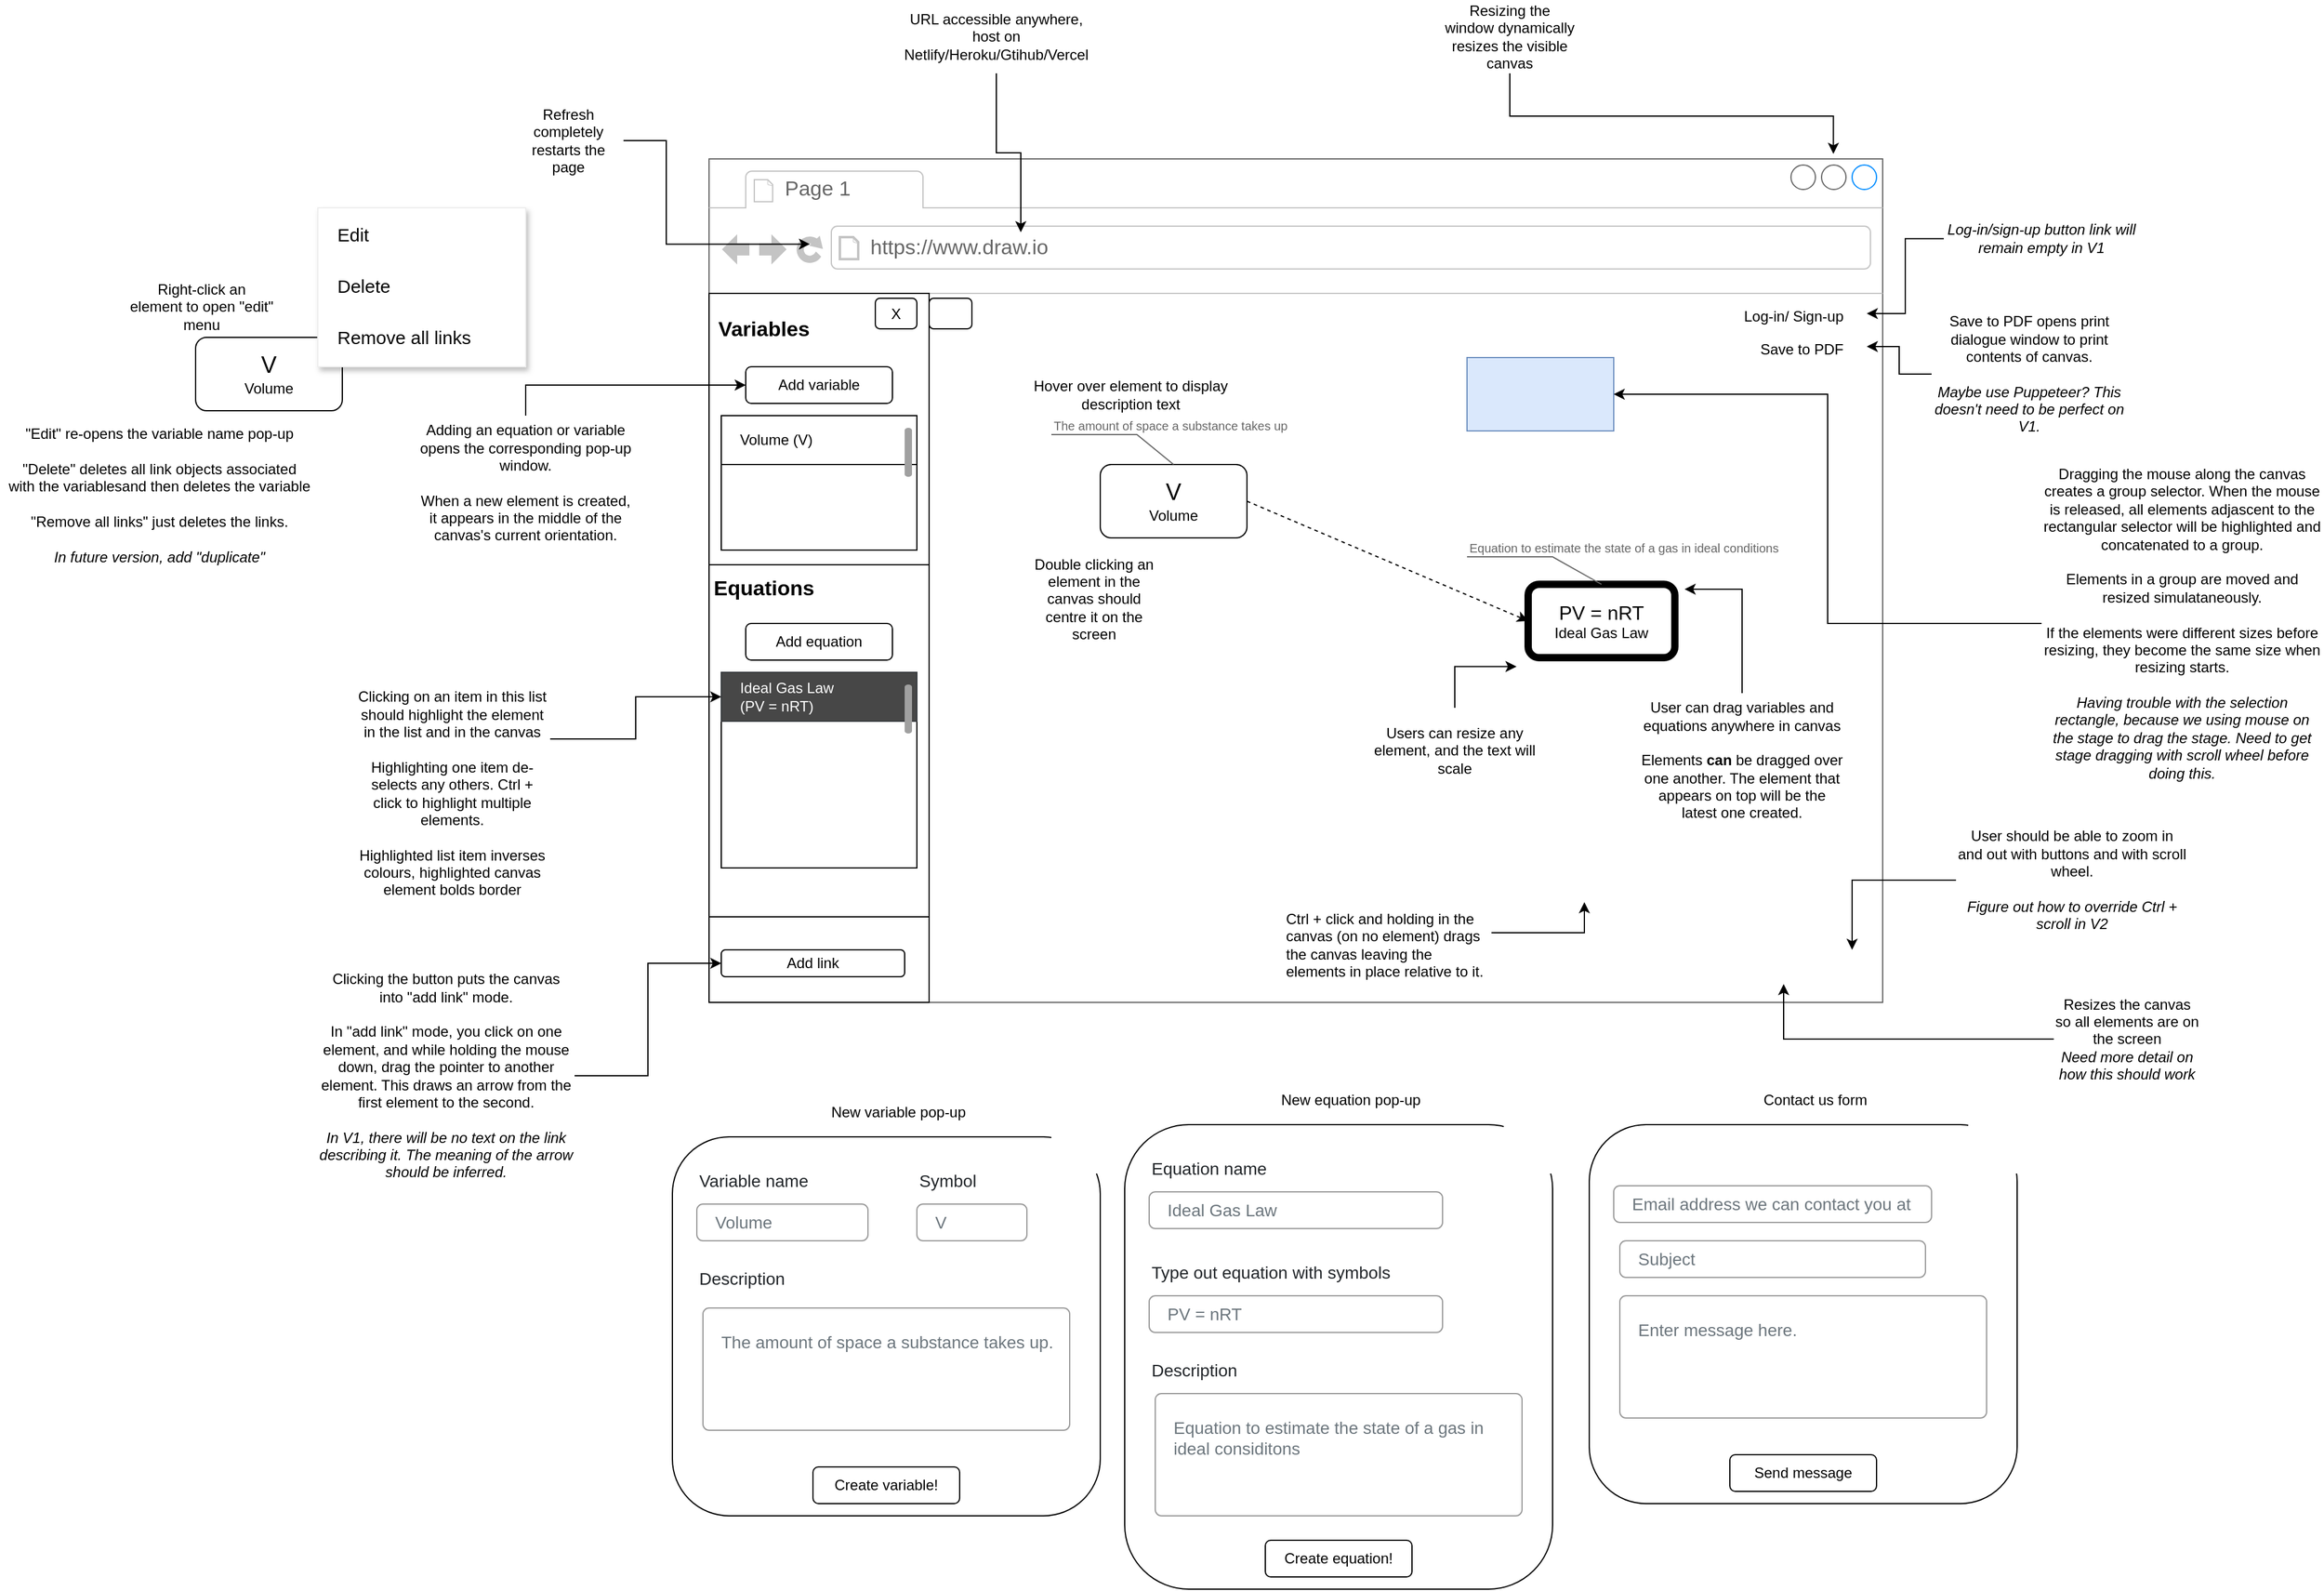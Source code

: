 <mxfile version="14.2.4" type="github" pages="2">
  <diagram id="Ml44lX84ljDbCF8pkIIf" name="Mockup">
    <mxGraphModel dx="2187" dy="1875" grid="1" gridSize="10" guides="1" tooltips="1" connect="1" arrows="1" fold="1" page="1" pageScale="1" pageWidth="850" pageHeight="1100" math="0" shadow="0">
      <root>
        <mxCell id="0" />
        <mxCell id="1" parent="0" />
        <mxCell id="WI4F5f1zV7nUWWtO1QKk-4" value="" style="strokeWidth=1;shadow=0;dashed=0;align=center;html=1;shape=mxgraph.mockup.containers.browserWindow;rSize=0;strokeColor=#666666;strokeColor2=#008cff;strokeColor3=#c4c4c4;mainText=,;recursiveResize=0;" parent="1" vertex="1">
          <mxGeometry x="-70" y="20" width="960" height="690" as="geometry" />
        </mxCell>
        <mxCell id="WI4F5f1zV7nUWWtO1QKk-5" value="Page 1" style="strokeWidth=1;shadow=0;dashed=0;align=center;html=1;shape=mxgraph.mockup.containers.anchor;fontSize=17;fontColor=#666666;align=left;" parent="WI4F5f1zV7nUWWtO1QKk-4" vertex="1">
          <mxGeometry x="60" y="12" width="110" height="26" as="geometry" />
        </mxCell>
        <mxCell id="WI4F5f1zV7nUWWtO1QKk-6" value="https://www.draw.io" style="strokeWidth=1;shadow=0;dashed=0;align=center;html=1;shape=mxgraph.mockup.containers.anchor;rSize=0;fontSize=17;fontColor=#666666;align=left;" parent="WI4F5f1zV7nUWWtO1QKk-4" vertex="1">
          <mxGeometry x="130" y="60" width="250" height="26" as="geometry" />
        </mxCell>
        <mxCell id="vdhxvwEADm5-jfVzZxHt-2" value="" style="rounded=0;whiteSpace=wrap;html=1;" parent="WI4F5f1zV7nUWWtO1QKk-4" vertex="1">
          <mxGeometry y="110" width="180" height="580" as="geometry" />
        </mxCell>
        <mxCell id="vdhxvwEADm5-jfVzZxHt-4" value="Add variable" style="rounded=1;whiteSpace=wrap;html=1;" parent="WI4F5f1zV7nUWWtO1QKk-4" vertex="1">
          <mxGeometry x="30" y="170" width="120" height="30" as="geometry" />
        </mxCell>
        <mxCell id="vdhxvwEADm5-jfVzZxHt-5" value="Add equation" style="rounded=1;whiteSpace=wrap;html=1;" parent="WI4F5f1zV7nUWWtO1QKk-4" vertex="1">
          <mxGeometry x="30" y="380" width="120" height="30" as="geometry" />
        </mxCell>
        <mxCell id="LuoPNY09o6dhREgk3uKN-3" style="rounded=0;orthogonalLoop=1;jettySize=auto;html=1;exitX=1;exitY=0.5;exitDx=0;exitDy=0;entryX=0;entryY=0.5;entryDx=0;entryDy=0;fontSize=17;dashed=1;" parent="WI4F5f1zV7nUWWtO1QKk-4" source="vdhxvwEADm5-jfVzZxHt-17" target="vdhxvwEADm5-jfVzZxHt-31" edge="1">
          <mxGeometry relative="1" as="geometry" />
        </mxCell>
        <mxCell id="vdhxvwEADm5-jfVzZxHt-17" value="&lt;div&gt;&lt;font style=&quot;font-size: 19px&quot;&gt;V&lt;/font&gt;&lt;/div&gt;&lt;div&gt;Volume&lt;/div&gt;" style="rounded=1;whiteSpace=wrap;html=1;align=center;" parent="WI4F5f1zV7nUWWtO1QKk-4" vertex="1">
          <mxGeometry x="320" y="250" width="120" height="60" as="geometry" />
        </mxCell>
        <mxCell id="vdhxvwEADm5-jfVzZxHt-18" value="" style="shape=image;html=1;verticalAlign=top;verticalLabelPosition=bottom;labelBackgroundColor=#ffffff;imageAspect=0;aspect=fixed;image=https://cdn4.iconfinder.com/data/icons/wirecons-free-vector-icons/32/move-128.png;align=center;" parent="WI4F5f1zV7nUWWtO1QKk-4" vertex="1">
          <mxGeometry x="420" y="240" width="28" height="28" as="geometry" />
        </mxCell>
        <mxCell id="vdhxvwEADm5-jfVzZxHt-19" value="&lt;font style=&quot;font-size: 10px&quot;&gt;The amount of space a substance takes up&lt;/font&gt;" style="strokeWidth=1;shadow=0;dashed=0;align=center;html=1;shape=mxgraph.mockup.text.callout;linkText=;textSize=17;textColor=#666666;callDir=NW;callStyle=line;fontSize=17;fontColor=#666666;align=left;verticalAlign=top;strokeColor=#666666;" parent="WI4F5f1zV7nUWWtO1QKk-4" vertex="1">
          <mxGeometry x="280" y="200" width="100" height="50" as="geometry" />
        </mxCell>
        <mxCell id="vdhxvwEADm5-jfVzZxHt-29" value="Variables" style="text;html=1;strokeColor=none;fillColor=none;align=center;verticalAlign=middle;whiteSpace=wrap;rounded=0;fontSize=17;fontStyle=1" parent="WI4F5f1zV7nUWWtO1QKk-4" vertex="1">
          <mxGeometry x="10" y="130" width="70" height="20" as="geometry" />
        </mxCell>
        <mxCell id="vdhxvwEADm5-jfVzZxHt-30" value="Equations" style="text;html=1;strokeColor=none;fillColor=none;align=center;verticalAlign=middle;whiteSpace=wrap;rounded=0;fontSize=17;fontStyle=1;" parent="WI4F5f1zV7nUWWtO1QKk-4" vertex="1">
          <mxGeometry x="10" y="342" width="70" height="20" as="geometry" />
        </mxCell>
        <mxCell id="vdhxvwEADm5-jfVzZxHt-31" value="&lt;div&gt;&lt;font style=&quot;font-size: 16px&quot;&gt;PV = nRT&lt;/font&gt;&lt;/div&gt;&lt;div&gt;&lt;font style=&quot;font-size: 12px&quot;&gt;Ideal Gas Law&lt;/font&gt;&lt;/div&gt;" style="rounded=1;whiteSpace=wrap;html=1;align=center;strokeWidth=6;" parent="WI4F5f1zV7nUWWtO1QKk-4" vertex="1">
          <mxGeometry x="670" y="348" width="120" height="60" as="geometry" />
        </mxCell>
        <mxCell id="vdhxvwEADm5-jfVzZxHt-32" value="" style="shape=image;html=1;verticalAlign=top;verticalLabelPosition=bottom;labelBackgroundColor=#ffffff;imageAspect=0;aspect=fixed;image=https://cdn4.iconfinder.com/data/icons/wirecons-free-vector-icons/32/move-128.png;align=center;" parent="WI4F5f1zV7nUWWtO1QKk-4" vertex="1">
          <mxGeometry x="770" y="338" width="28" height="28" as="geometry" />
        </mxCell>
        <mxCell id="vdhxvwEADm5-jfVzZxHt-33" value="&lt;font style=&quot;font-size: 10px&quot;&gt;Equation to estimate the state of a gas in ideal conditions&lt;/font&gt;" style="strokeWidth=1;shadow=0;dashed=0;align=center;html=1;shape=mxgraph.mockup.text.callout;linkText=;textSize=17;textColor=#666666;callDir=NW;callStyle=line;fontSize=17;fontColor=#666666;align=left;verticalAlign=top;strokeColor=#666666;" parent="WI4F5f1zV7nUWWtO1QKk-4" vertex="1">
          <mxGeometry x="620" y="300" width="110" height="48" as="geometry" />
        </mxCell>
        <mxCell id="vdhxvwEADm5-jfVzZxHt-34" value="" style="shape=image;html=1;verticalAlign=top;verticalLabelPosition=bottom;labelBackgroundColor=#ffffff;imageAspect=0;aspect=fixed;image=https://cdn1.iconfinder.com/data/icons/feather-2/24/log-in-128.png;align=center;" parent="WI4F5f1zV7nUWWtO1QKk-4" vertex="1">
          <mxGeometry x="930" y="118" width="17" height="17" as="geometry" />
        </mxCell>
        <mxCell id="vdhxvwEADm5-jfVzZxHt-35" value="Log-in/ Sign-up" style="text;html=1;strokeColor=none;fillColor=none;align=right;verticalAlign=middle;whiteSpace=wrap;rounded=0;" parent="WI4F5f1zV7nUWWtO1QKk-4" vertex="1">
          <mxGeometry x="830" y="119" width="100" height="20" as="geometry" />
        </mxCell>
        <mxCell id="vdhxvwEADm5-jfVzZxHt-39" value="" style="endArrow=none;html=1;exitX=0;exitY=0.5;exitDx=0;exitDy=0;entryX=1;entryY=0.5;entryDx=0;entryDy=0;" parent="WI4F5f1zV7nUWWtO1QKk-4" edge="1">
          <mxGeometry width="50" height="50" relative="1" as="geometry">
            <mxPoint y="332" as="sourcePoint" />
            <mxPoint x="180" y="332" as="targetPoint" />
          </mxGeometry>
        </mxCell>
        <mxCell id="vdhxvwEADm5-jfVzZxHt-40" value="" style="shape=image;html=1;verticalAlign=top;verticalLabelPosition=bottom;labelBackgroundColor=#ffffff;imageAspect=0;aspect=fixed;image=https://cdn1.iconfinder.com/data/icons/feather-2/24/zoom-in-128.png;align=center;" parent="WI4F5f1zV7nUWWtO1QKk-4" vertex="1">
          <mxGeometry x="921" y="647" width="28" height="28" as="geometry" />
        </mxCell>
        <mxCell id="vdhxvwEADm5-jfVzZxHt-41" value="" style="shape=image;html=1;verticalAlign=top;verticalLabelPosition=bottom;labelBackgroundColor=#ffffff;imageAspect=0;aspect=fixed;image=https://cdn1.iconfinder.com/data/icons/feather-2/24/zoom-out-128.png;align=center;" parent="WI4F5f1zV7nUWWtO1QKk-4" vertex="1">
          <mxGeometry x="893" y="647" width="28" height="28" as="geometry" />
        </mxCell>
        <mxCell id="vdhxvwEADm5-jfVzZxHt-50" value="" style="rounded=0;whiteSpace=wrap;html=1;align=center;" parent="WI4F5f1zV7nUWWtO1QKk-4" vertex="1">
          <mxGeometry x="10" y="210" width="160" height="110" as="geometry" />
        </mxCell>
        <mxCell id="vdhxvwEADm5-jfVzZxHt-52" value="" style="html=1;verticalLabelPosition=bottom;labelBackgroundColor=#ffffff;verticalAlign=top;shadow=0;dashed=0;strokeWidth=2;shape=mxgraph.ios7.misc.scroll_(vertical);fillColor=#a0a0a0;align=center;" parent="WI4F5f1zV7nUWWtO1QKk-4" vertex="1">
          <mxGeometry x="160" y="464" width="6" height="40" as="geometry" />
        </mxCell>
        <mxCell id="vdhxvwEADm5-jfVzZxHt-53" value="" style="rounded=0;whiteSpace=wrap;html=1;align=center;" parent="WI4F5f1zV7nUWWtO1QKk-4" vertex="1">
          <mxGeometry x="10" y="420" width="160" height="160" as="geometry" />
        </mxCell>
        <mxCell id="vdhxvwEADm5-jfVzZxHt-54" value="&amp;nbsp;&amp;nbsp;&amp;nbsp; Volume (V)" style="text;html=1;strokeColor=#000000;fillColor=#ffffff;align=left;verticalAlign=middle;whiteSpace=wrap;rounded=0;" parent="WI4F5f1zV7nUWWtO1QKk-4" vertex="1">
          <mxGeometry x="10" y="210" width="160" height="40" as="geometry" />
        </mxCell>
        <mxCell id="vdhxvwEADm5-jfVzZxHt-57" value="" style="endArrow=none;html=1;exitX=0;exitY=0.5;exitDx=0;exitDy=0;entryX=1;entryY=0.5;entryDx=0;entryDy=0;" parent="WI4F5f1zV7nUWWtO1QKk-4" edge="1">
          <mxGeometry width="50" height="50" relative="1" as="geometry">
            <mxPoint y="620" as="sourcePoint" />
            <mxPoint x="180" y="620" as="targetPoint" />
          </mxGeometry>
        </mxCell>
        <mxCell id="vdhxvwEADm5-jfVzZxHt-58" value="" style="shape=image;html=1;verticalAlign=top;verticalLabelPosition=bottom;labelBackgroundColor=#ffffff;imageAspect=0;aspect=fixed;image=https://cdn4.iconfinder.com/data/icons/glyphs/24/icons_save-128.png;align=center;" parent="WI4F5f1zV7nUWWtO1QKk-4" vertex="1">
          <mxGeometry x="930" y="145" width="17" height="17" as="geometry" />
        </mxCell>
        <mxCell id="vdhxvwEADm5-jfVzZxHt-59" value="Save to PDF" style="text;html=1;strokeColor=none;fillColor=none;align=right;verticalAlign=middle;whiteSpace=wrap;rounded=0;fontSize=12;" parent="WI4F5f1zV7nUWWtO1QKk-4" vertex="1">
          <mxGeometry x="820" y="146" width="110" height="20" as="geometry" />
        </mxCell>
        <mxCell id="vdhxvwEADm5-jfVzZxHt-62" value="&lt;div&gt;Double clicking an element in the canvas should centre it on the screen&lt;/div&gt;" style="text;html=1;strokeColor=none;fillColor=none;align=center;verticalAlign=middle;whiteSpace=wrap;rounded=0;fontSize=12;" parent="WI4F5f1zV7nUWWtO1QKk-4" vertex="1">
          <mxGeometry x="260" y="320" width="110" height="80" as="geometry" />
        </mxCell>
        <mxCell id="LuoPNY09o6dhREgk3uKN-7" value="Add link" style="rounded=1;whiteSpace=wrap;html=1;fontSize=12;align=center;" parent="WI4F5f1zV7nUWWtO1QKk-4" vertex="1">
          <mxGeometry x="10" y="647" width="150" height="22" as="geometry" />
        </mxCell>
        <mxCell id="RkbMY6eToga76T_WhzvT-1" value="&lt;div align=&quot;left&quot;&gt;&amp;nbsp;&amp;nbsp;&amp;nbsp; Ideal Gas Law&lt;/div&gt;&lt;div align=&quot;left&quot;&gt;&amp;nbsp;&amp;nbsp;&amp;nbsp; (PV = nRT)&lt;/div&gt;" style="rounded=0;whiteSpace=wrap;html=1;align=left;strokeColor=#36393d;fontColor=#FFFFFF;fillColor=#474747;" parent="WI4F5f1zV7nUWWtO1QKk-4" vertex="1">
          <mxGeometry x="10" y="420" width="160" height="40" as="geometry" />
        </mxCell>
        <mxCell id="vdhxvwEADm5-jfVzZxHt-56" value="" style="html=1;verticalLabelPosition=bottom;labelBackgroundColor=#ffffff;verticalAlign=top;shadow=0;dashed=0;strokeWidth=2;shape=mxgraph.ios7.misc.scroll_(vertical);fillColor=#a0a0a0;align=center;" parent="WI4F5f1zV7nUWWtO1QKk-4" vertex="1">
          <mxGeometry x="160" y="430" width="6" height="40" as="geometry" />
        </mxCell>
        <mxCell id="vdhxvwEADm5-jfVzZxHt-51" value="" style="html=1;verticalLabelPosition=bottom;labelBackgroundColor=#ffffff;verticalAlign=top;shadow=0;dashed=0;strokeWidth=2;shape=mxgraph.ios7.misc.scroll_(vertical);fillColor=#a0a0a0;align=center;" parent="WI4F5f1zV7nUWWtO1QKk-4" vertex="1">
          <mxGeometry x="160" y="220" width="6" height="40" as="geometry" />
        </mxCell>
        <mxCell id="RkbMY6eToga76T_WhzvT-35" style="edgeStyle=orthogonalEdgeStyle;rounded=0;orthogonalLoop=1;jettySize=auto;html=1;exitX=0.5;exitY=0;exitDx=0;exitDy=0;entryX=0;entryY=0.25;entryDx=0;entryDy=0;fontColor=#000000;" parent="WI4F5f1zV7nUWWtO1QKk-4" source="RkbMY6eToga76T_WhzvT-7" target="RkbMY6eToga76T_WhzvT-33" edge="1">
          <mxGeometry relative="1" as="geometry" />
        </mxCell>
        <mxCell id="RkbMY6eToga76T_WhzvT-7" value="Users can resize any element, and the text will scale" style="text;html=1;strokeColor=none;fillColor=none;align=center;verticalAlign=middle;whiteSpace=wrap;rounded=0;" parent="WI4F5f1zV7nUWWtO1QKk-4" vertex="1">
          <mxGeometry x="530" y="449" width="160" height="70" as="geometry" />
        </mxCell>
        <mxCell id="RkbMY6eToga76T_WhzvT-34" style="edgeStyle=orthogonalEdgeStyle;rounded=0;orthogonalLoop=1;jettySize=auto;html=1;exitX=0.5;exitY=0;exitDx=0;exitDy=0;entryX=1;entryY=0.5;entryDx=0;entryDy=0;fontColor=#000000;" parent="WI4F5f1zV7nUWWtO1QKk-4" source="vdhxvwEADm5-jfVzZxHt-49" target="vdhxvwEADm5-jfVzZxHt-32" edge="1">
          <mxGeometry relative="1" as="geometry" />
        </mxCell>
        <mxCell id="vdhxvwEADm5-jfVzZxHt-49" value="&lt;div&gt;User can drag variables and equations anywhere in canvas&lt;/div&gt;&lt;div&gt;&lt;br&gt;&lt;/div&gt;&lt;div&gt;Elements &lt;b&gt;can&lt;/b&gt; be dragged over one another. The element that appears on top will be the latest one created.&lt;br&gt;&lt;/div&gt;" style="text;html=1;strokeColor=none;fillColor=none;align=center;verticalAlign=middle;whiteSpace=wrap;rounded=0;" parent="WI4F5f1zV7nUWWtO1QKk-4" vertex="1">
          <mxGeometry x="760" y="437" width="170" height="109.5" as="geometry" />
        </mxCell>
        <mxCell id="RkbMY6eToga76T_WhzvT-33" value="" style="shape=image;html=1;verticalAlign=top;verticalLabelPosition=bottom;labelBackgroundColor=#ffffff;imageAspect=0;aspect=fixed;image=https://cdn2.iconfinder.com/data/icons/hawcons-gesture-stroke/32/icon_16_two_fingers_resize_in-128.png;strokeWidth=6;fillColor=#474747;fontColor=#000000;align=center;" parent="WI4F5f1zV7nUWWtO1QKk-4" vertex="1">
          <mxGeometry x="660.5" y="408" width="29" height="29" as="geometry" />
        </mxCell>
        <mxCell id="RkbMY6eToga76T_WhzvT-36" value="Hover over element to display description text" style="text;html=1;strokeColor=none;fillColor=none;align=center;verticalAlign=middle;whiteSpace=wrap;rounded=0;fontColor=#000000;" parent="WI4F5f1zV7nUWWtO1QKk-4" vertex="1">
          <mxGeometry x="260" y="175" width="170" height="35" as="geometry" />
        </mxCell>
        <mxCell id="RkbMY6eToga76T_WhzvT-42" value="" style="shape=image;html=1;verticalAlign=top;verticalLabelPosition=bottom;labelBackgroundColor=#ffffff;imageAspect=0;aspect=fixed;image=https://cdn1.iconfinder.com/data/icons/gradak-interface/32/interface-57-128.png;strokeWidth=6;fillColor=#474747;fontColor=#000000;align=center;" parent="WI4F5f1zV7nUWWtO1QKk-4" vertex="1">
          <mxGeometry x="865" y="647" width="28" height="28" as="geometry" />
        </mxCell>
        <mxCell id="RkbMY6eToga76T_WhzvT-86" value="" style="shape=image;html=1;verticalAlign=top;verticalLabelPosition=bottom;labelBackgroundColor=#ffffff;imageAspect=0;aspect=fixed;image=https://cdn2.iconfinder.com/data/icons/font-awesome/1792/hand-rock-o-128.png;strokeWidth=6;fillColor=#474747;fontColor=#000000;align=center;" parent="WI4F5f1zV7nUWWtO1QKk-4" vertex="1">
          <mxGeometry x="702" y="580" width="28" height="28" as="geometry" />
        </mxCell>
        <mxCell id="RkbMY6eToga76T_WhzvT-88" value="" style="rounded=0;whiteSpace=wrap;html=1;strokeWidth=1;fillColor=#dae8fc;align=center;strokeColor=#6c8ebf;" parent="WI4F5f1zV7nUWWtO1QKk-4" vertex="1">
          <mxGeometry x="620" y="162.5" width="120" height="60" as="geometry" />
        </mxCell>
        <mxCell id="RkbMY6eToga76T_WhzvT-89" value="" style="shape=image;html=1;verticalAlign=top;verticalLabelPosition=bottom;labelBackgroundColor=#ffffff;imageAspect=0;aspect=fixed;image=https://cdn0.iconfinder.com/data/icons/very-basic-android-l-lollipop-icon-pack/24/cursor-128.png;strokeWidth=1;fillColor=#474747;fontColor=#000000;align=center;" parent="WI4F5f1zV7nUWWtO1QKk-4" vertex="1">
          <mxGeometry x="730" y="216" width="28" height="28" as="geometry" />
        </mxCell>
        <mxCell id="RkbMY6eToga76T_WhzvT-85" value="Ctrl + click and holding in the  canvas (on no element) drags the canvas leaving the elements in place relative to it." style="text;whiteSpace=wrap;html=1;fontColor=#000000;" parent="WI4F5f1zV7nUWWtO1QKk-4" vertex="1">
          <mxGeometry x="470" y="608" width="170" height="50" as="geometry" />
        </mxCell>
        <mxCell id="RkbMY6eToga76T_WhzvT-87" style="edgeStyle=orthogonalEdgeStyle;rounded=0;orthogonalLoop=1;jettySize=auto;html=1;entryX=0.5;entryY=1;entryDx=0;entryDy=0;fontColor=#000000;" parent="WI4F5f1zV7nUWWtO1QKk-4" source="RkbMY6eToga76T_WhzvT-85" target="RkbMY6eToga76T_WhzvT-86" edge="1">
          <mxGeometry relative="1" as="geometry" />
        </mxCell>
        <mxCell id="4XbgAWckGhM7SXql92dD-6" value="" style="group" parent="WI4F5f1zV7nUWWtO1QKk-4" vertex="1" connectable="0">
          <mxGeometry x="180" y="111.5" width="35" height="30" as="geometry" />
        </mxCell>
        <mxCell id="4XbgAWckGhM7SXql92dD-1" value="" style="rounded=1;whiteSpace=wrap;html=1;" parent="4XbgAWckGhM7SXql92dD-6" vertex="1">
          <mxGeometry y="2.5" width="35" height="25" as="geometry" />
        </mxCell>
        <mxCell id="4XbgAWckGhM7SXql92dD-5" value="" style="shape=image;html=1;verticalAlign=top;verticalLabelPosition=bottom;labelBackgroundColor=#ffffff;imageAspect=0;aspect=fixed;image=https://cdn4.iconfinder.com/data/icons/wirecons-free-vector-icons/32/menu-alt-128.png" parent="4XbgAWckGhM7SXql92dD-6" vertex="1">
          <mxGeometry x="2.5" width="30" height="30" as="geometry" />
        </mxCell>
        <mxCell id="4XbgAWckGhM7SXql92dD-7" value="X" style="rounded=1;whiteSpace=wrap;html=1;" parent="WI4F5f1zV7nUWWtO1QKk-4" vertex="1">
          <mxGeometry x="136" y="114" width="34" height="25" as="geometry" />
        </mxCell>
        <mxCell id="vdhxvwEADm5-jfVzZxHt-6" value="" style="rounded=1;whiteSpace=wrap;html=1;" parent="1" vertex="1">
          <mxGeometry x="-100" y="820" width="350" height="310" as="geometry" />
        </mxCell>
        <mxCell id="vdhxvwEADm5-jfVzZxHt-7" value="New variable pop-up" style="text;html=1;strokeColor=none;fillColor=none;align=center;verticalAlign=middle;whiteSpace=wrap;rounded=0;" parent="1" vertex="1">
          <mxGeometry x="20" y="790" width="130" height="20" as="geometry" />
        </mxCell>
        <mxCell id="vdhxvwEADm5-jfVzZxHt-8" value="Variable name" style="fillColor=none;strokeColor=none;align=left;fontSize=14;fontColor=#212529;" parent="1" vertex="1">
          <mxGeometry x="-80" y="835" width="260" height="40" as="geometry" />
        </mxCell>
        <mxCell id="vdhxvwEADm5-jfVzZxHt-9" value="Volume" style="html=1;shadow=0;dashed=0;shape=mxgraph.bootstrap.rrect;rSize=5;fillColor=none;strokeColor=#999999;align=left;spacing=15;fontSize=14;fontColor=#6C767D;" parent="1" vertex="1">
          <mxGeometry width="140" height="30" relative="1" as="geometry">
            <mxPoint x="-80" y="875" as="offset" />
          </mxGeometry>
        </mxCell>
        <mxCell id="vdhxvwEADm5-jfVzZxHt-10" value="Description" style="fillColor=none;strokeColor=none;align=left;fontSize=14;fontColor=#212529;" parent="1" vertex="1">
          <mxGeometry width="260" height="40" relative="1" as="geometry">
            <mxPoint x="-80" y="915" as="offset" />
          </mxGeometry>
        </mxCell>
        <mxCell id="vdhxvwEADm5-jfVzZxHt-11" value="The amount of space a substance takes up." style="shadow=0;dashed=0;shape=mxgraph.bootstrap.rrect;rSize=5;fillColor=none;strokeColor=#999999;align=left;spacing=15;fontSize=14;fontColor=#6C767D;verticalAlign=top;labelPosition=center;verticalLabelPosition=middle;" parent="1" vertex="1">
          <mxGeometry width="300" height="100" relative="1" as="geometry">
            <mxPoint x="-75" y="960" as="offset" />
          </mxGeometry>
        </mxCell>
        <mxCell id="vdhxvwEADm5-jfVzZxHt-14" value="V" style="html=1;shadow=0;dashed=0;shape=mxgraph.bootstrap.rrect;rSize=5;fillColor=none;strokeColor=#999999;align=left;spacing=15;fontSize=14;fontColor=#6C767D;" parent="1" vertex="1">
          <mxGeometry width="90" height="30" relative="1" as="geometry">
            <mxPoint x="100" y="875" as="offset" />
          </mxGeometry>
        </mxCell>
        <mxCell id="vdhxvwEADm5-jfVzZxHt-15" value="Symbol" style="fillColor=none;strokeColor=none;align=left;fontSize=14;fontColor=#212529;" parent="1" vertex="1">
          <mxGeometry x="100" y="835" width="80" height="40" as="geometry" />
        </mxCell>
        <mxCell id="vdhxvwEADm5-jfVzZxHt-16" value="Create variable!" style="rounded=1;whiteSpace=wrap;html=1;align=center;" parent="1" vertex="1">
          <mxGeometry x="15" y="1090" width="120" height="30" as="geometry" />
        </mxCell>
        <mxCell id="vdhxvwEADm5-jfVzZxHt-20" value="" style="rounded=1;whiteSpace=wrap;html=1;" parent="1" vertex="1">
          <mxGeometry x="270" y="810" width="350" height="380" as="geometry" />
        </mxCell>
        <mxCell id="vdhxvwEADm5-jfVzZxHt-21" value="New equation pop-up" style="text;html=1;strokeColor=none;fillColor=none;align=center;verticalAlign=middle;whiteSpace=wrap;rounded=0;" parent="1" vertex="1">
          <mxGeometry x="390" y="780" width="130" height="20" as="geometry" />
        </mxCell>
        <mxCell id="vdhxvwEADm5-jfVzZxHt-22" value="Equation name" style="fillColor=none;strokeColor=none;align=left;fontSize=14;fontColor=#212529;" parent="1" vertex="1">
          <mxGeometry x="290" y="825" width="140" height="40" as="geometry" />
        </mxCell>
        <mxCell id="vdhxvwEADm5-jfVzZxHt-23" value="Ideal Gas Law" style="html=1;shadow=0;dashed=0;shape=mxgraph.bootstrap.rrect;rSize=5;fillColor=none;strokeColor=#999999;align=left;spacing=15;fontSize=14;fontColor=#6C767D;" parent="1" vertex="1">
          <mxGeometry width="240" height="30" relative="1" as="geometry">
            <mxPoint x="290" y="865" as="offset" />
          </mxGeometry>
        </mxCell>
        <mxCell id="vdhxvwEADm5-jfVzZxHt-24" value="Description" style="fillColor=none;strokeColor=none;align=left;fontSize=14;fontColor=#212529;" parent="1" vertex="1">
          <mxGeometry width="260" height="40" relative="1" as="geometry">
            <mxPoint x="290" y="990" as="offset" />
          </mxGeometry>
        </mxCell>
        <mxCell id="vdhxvwEADm5-jfVzZxHt-25" value="Equation to estimate the state of a gas in ideal considitons" style="shadow=0;dashed=0;shape=mxgraph.bootstrap.rrect;rSize=5;fillColor=none;strokeColor=#999999;align=left;spacing=15;fontSize=14;fontColor=#6C767D;verticalAlign=top;labelPosition=center;verticalLabelPosition=middle;whiteSpace=wrap;" parent="1" vertex="1">
          <mxGeometry width="300" height="100" relative="1" as="geometry">
            <mxPoint x="295" y="1030" as="offset" />
          </mxGeometry>
        </mxCell>
        <mxCell id="vdhxvwEADm5-jfVzZxHt-26" value="PV = nRT" style="html=1;shadow=0;dashed=0;shape=mxgraph.bootstrap.rrect;rSize=5;fillColor=none;strokeColor=#999999;align=left;spacing=15;fontSize=14;fontColor=#6C767D;" parent="1" vertex="1">
          <mxGeometry width="240" height="30" relative="1" as="geometry">
            <mxPoint x="290" y="950" as="offset" />
          </mxGeometry>
        </mxCell>
        <mxCell id="vdhxvwEADm5-jfVzZxHt-27" value="Type out equation with symbols" style="fillColor=none;strokeColor=none;align=left;fontSize=14;fontColor=#212529;" parent="1" vertex="1">
          <mxGeometry x="290" y="910" width="80" height="40" as="geometry" />
        </mxCell>
        <mxCell id="vdhxvwEADm5-jfVzZxHt-28" value="Create equation!" style="rounded=1;whiteSpace=wrap;html=1;align=center;" parent="1" vertex="1">
          <mxGeometry x="385" y="1150" width="120" height="30" as="geometry" />
        </mxCell>
        <mxCell id="RkbMY6eToga76T_WhzvT-95" style="edgeStyle=orthogonalEdgeStyle;rounded=0;orthogonalLoop=1;jettySize=auto;html=1;exitX=0;exitY=0.5;exitDx=0;exitDy=0;fontColor=#000000;" parent="1" source="vdhxvwEADm5-jfVzZxHt-47" target="vdhxvwEADm5-jfVzZxHt-40" edge="1">
          <mxGeometry relative="1" as="geometry" />
        </mxCell>
        <mxCell id="vdhxvwEADm5-jfVzZxHt-47" value="&lt;div&gt;User should be able to zoom in and out with buttons and with scroll wheel.&lt;/div&gt;&lt;div&gt;&lt;br&gt;&lt;/div&gt;&lt;div&gt;&lt;i&gt;Figure out how to override Ctrl + scroll in V2&lt;/i&gt;&lt;br&gt;&lt;/div&gt;" style="text;html=1;strokeColor=none;fillColor=none;align=center;verticalAlign=middle;whiteSpace=wrap;rounded=0;" parent="1" vertex="1">
          <mxGeometry x="950" y="560" width="190" height="100" as="geometry" />
        </mxCell>
        <mxCell id="RkbMY6eToga76T_WhzvT-28" style="edgeStyle=orthogonalEdgeStyle;rounded=0;orthogonalLoop=1;jettySize=auto;html=1;exitX=1;exitY=0.25;exitDx=0;exitDy=0;fontColor=#000000;" parent="1" source="vdhxvwEADm5-jfVzZxHt-60" target="RkbMY6eToga76T_WhzvT-1" edge="1">
          <mxGeometry relative="1" as="geometry" />
        </mxCell>
        <mxCell id="vdhxvwEADm5-jfVzZxHt-60" value="&lt;div&gt;Clicking on an item in this list should highlight the element in the list and in the canvas&lt;/div&gt;&lt;div&gt;&lt;br&gt;&lt;/div&gt;&lt;div&gt;Highlighting one item de-selects any others. Ctrl + click to highlight multiple elements.&lt;br&gt;&lt;/div&gt;&lt;div&gt;&lt;br&gt;&lt;/div&gt;&lt;div&gt;Highlighted list item inverses colours, highlighted canvas element bolds border&lt;br&gt;&lt;/div&gt;" style="text;html=1;strokeColor=none;fillColor=none;align=center;verticalAlign=middle;whiteSpace=wrap;rounded=0;fontSize=12;" parent="1" vertex="1">
          <mxGeometry x="-360" y="450" width="160" height="178" as="geometry" />
        </mxCell>
        <mxCell id="RkbMY6eToga76T_WhzvT-37" style="edgeStyle=orthogonalEdgeStyle;rounded=0;orthogonalLoop=1;jettySize=auto;html=1;exitX=1;exitY=0.5;exitDx=0;exitDy=0;entryX=0;entryY=0.5;entryDx=0;entryDy=0;fontColor=#000000;" parent="1" source="LuoPNY09o6dhREgk3uKN-5" target="LuoPNY09o6dhREgk3uKN-7" edge="1">
          <mxGeometry relative="1" as="geometry" />
        </mxCell>
        <mxCell id="LuoPNY09o6dhREgk3uKN-5" value="&lt;div&gt;Clicking the button puts the canvas into &quot;add link&quot; mode.&lt;/div&gt;&lt;div&gt;&lt;br&gt;&lt;/div&gt;&lt;div&gt;In &quot;add link&quot; mode, you click on one element, and while holding the mouse down, drag the pointer to another element. This draws an arrow from the first element to the second.&lt;br&gt;&lt;/div&gt;&lt;div&gt;&lt;br&gt;&lt;/div&gt;&lt;div&gt;&lt;i&gt;In V1, there will be no text on the link describing it. The meaning of the arrow should be inferred.&lt;/i&gt;&lt;br&gt;&lt;/div&gt;" style="text;html=1;strokeColor=none;fillColor=none;align=center;verticalAlign=middle;whiteSpace=wrap;rounded=0;fontSize=12;" parent="1" vertex="1">
          <mxGeometry x="-390" y="690" width="210" height="160" as="geometry" />
        </mxCell>
        <mxCell id="RkbMY6eToga76T_WhzvT-27" style="edgeStyle=orthogonalEdgeStyle;rounded=0;orthogonalLoop=1;jettySize=auto;html=1;exitX=0.5;exitY=0;exitDx=0;exitDy=0;entryX=0;entryY=0.5;entryDx=0;entryDy=0;fontColor=#000000;" parent="1" source="RkbMY6eToga76T_WhzvT-3" target="vdhxvwEADm5-jfVzZxHt-4" edge="1">
          <mxGeometry relative="1" as="geometry" />
        </mxCell>
        <mxCell id="RkbMY6eToga76T_WhzvT-3" value="&lt;div&gt;Adding an equation or variable opens the corresponding pop-up window.&lt;/div&gt;&lt;div&gt;&lt;br&gt;&lt;/div&gt;&lt;div&gt;When a new element is created, it appears in the middle of the canvas&#39;s current orientation.&lt;/div&gt;" style="text;html=1;strokeColor=none;fillColor=none;align=center;verticalAlign=middle;whiteSpace=wrap;rounded=0;fontSize=12;" parent="1" vertex="1">
          <mxGeometry x="-310" y="230" width="180" height="110" as="geometry" />
        </mxCell>
        <mxCell id="RkbMY6eToga76T_WhzvT-4" value="&lt;p&gt;Login&lt;/p&gt;" style="text;html=1;strokeColor=none;fillColor=none;align=center;verticalAlign=middle;whiteSpace=wrap;rounded=0;fontColor=#FFFFFF;" parent="1" vertex="1">
          <mxGeometry x="950" y="106" width="40" height="20" as="geometry" />
        </mxCell>
        <mxCell id="RkbMY6eToga76T_WhzvT-93" style="edgeStyle=orthogonalEdgeStyle;rounded=0;orthogonalLoop=1;jettySize=auto;html=1;exitX=0;exitY=0.5;exitDx=0;exitDy=0;entryX=1;entryY=0.5;entryDx=0;entryDy=0;fontColor=#000000;" parent="1" source="RkbMY6eToga76T_WhzvT-5" target="vdhxvwEADm5-jfVzZxHt-34" edge="1">
          <mxGeometry relative="1" as="geometry" />
        </mxCell>
        <mxCell id="RkbMY6eToga76T_WhzvT-5" value="&lt;i&gt;Log-in/sign-up button link will remain empty in V1&lt;/i&gt;" style="text;html=1;strokeColor=none;fillColor=none;align=center;verticalAlign=middle;whiteSpace=wrap;rounded=0;" parent="1" vertex="1">
          <mxGeometry x="940" y="60" width="160" height="50.5" as="geometry" />
        </mxCell>
        <mxCell id="RkbMY6eToga76T_WhzvT-94" style="edgeStyle=orthogonalEdgeStyle;rounded=0;orthogonalLoop=1;jettySize=auto;html=1;exitX=0;exitY=0.5;exitDx=0;exitDy=0;entryX=1;entryY=0.5;entryDx=0;entryDy=0;fontColor=#000000;" parent="1" source="RkbMY6eToga76T_WhzvT-6" target="vdhxvwEADm5-jfVzZxHt-58" edge="1">
          <mxGeometry relative="1" as="geometry" />
        </mxCell>
        <mxCell id="RkbMY6eToga76T_WhzvT-6" value="&lt;div&gt;Save to PDF opens print dialogue window to print contents of canvas.&lt;/div&gt;&lt;div&gt;&lt;br&gt;&lt;/div&gt;&lt;div&gt;&lt;i&gt;Maybe use Puppeteer? This doesn&#39;t need to be perfect on V1.&lt;/i&gt;&lt;br&gt;&lt;/div&gt;" style="text;html=1;strokeColor=none;fillColor=none;align=center;verticalAlign=middle;whiteSpace=wrap;rounded=0;" parent="1" vertex="1">
          <mxGeometry x="930" y="161" width="160" height="70" as="geometry" />
        </mxCell>
        <mxCell id="RkbMY6eToga76T_WhzvT-10" value="" style="rounded=1;whiteSpace=wrap;html=1;" parent="1" vertex="1">
          <mxGeometry x="650" y="810" width="350" height="310" as="geometry" />
        </mxCell>
        <mxCell id="RkbMY6eToga76T_WhzvT-11" value="Contact us form" style="text;html=1;strokeColor=none;fillColor=none;align=center;verticalAlign=middle;whiteSpace=wrap;rounded=0;" parent="1" vertex="1">
          <mxGeometry x="770" y="780" width="130" height="20" as="geometry" />
        </mxCell>
        <mxCell id="RkbMY6eToga76T_WhzvT-13" value="Email address we can contact you at" style="html=1;shadow=0;dashed=0;shape=mxgraph.bootstrap.rrect;rSize=5;fillColor=none;strokeColor=#999999;align=left;spacing=15;fontSize=14;fontColor=#6C767D;" parent="1" vertex="1">
          <mxGeometry width="260" height="30" relative="1" as="geometry">
            <mxPoint x="670" y="860" as="offset" />
          </mxGeometry>
        </mxCell>
        <mxCell id="RkbMY6eToga76T_WhzvT-15" value="Enter message here." style="shadow=0;dashed=0;shape=mxgraph.bootstrap.rrect;rSize=5;fillColor=none;strokeColor=#999999;align=left;spacing=15;fontSize=14;fontColor=#6C767D;verticalAlign=top;labelPosition=center;verticalLabelPosition=middle;" parent="1" vertex="1">
          <mxGeometry width="300" height="100" relative="1" as="geometry">
            <mxPoint x="675" y="950" as="offset" />
          </mxGeometry>
        </mxCell>
        <mxCell id="RkbMY6eToga76T_WhzvT-16" value="Subject" style="html=1;shadow=0;dashed=0;shape=mxgraph.bootstrap.rrect;rSize=5;fillColor=none;strokeColor=#999999;align=left;spacing=15;fontSize=14;fontColor=#6C767D;" parent="1" vertex="1">
          <mxGeometry width="250" height="30" relative="1" as="geometry">
            <mxPoint x="675" y="905" as="offset" />
          </mxGeometry>
        </mxCell>
        <mxCell id="RkbMY6eToga76T_WhzvT-18" value="Send message" style="rounded=1;whiteSpace=wrap;html=1;align=center;" parent="1" vertex="1">
          <mxGeometry x="765" y="1080" width="120" height="30" as="geometry" />
        </mxCell>
        <mxCell id="RkbMY6eToga76T_WhzvT-25" value="&lt;div&gt;&lt;font style=&quot;font-size: 19px&quot;&gt;V&lt;/font&gt;&lt;/div&gt;&lt;div&gt;Volume&lt;/div&gt;" style="rounded=1;whiteSpace=wrap;html=1;align=center;" parent="1" vertex="1">
          <mxGeometry x="-490" y="166" width="120" height="60" as="geometry" />
        </mxCell>
        <mxCell id="RkbMY6eToga76T_WhzvT-20" value="" style="perimeter=none;dashed=0;shape=rect;fillColor=#ffffff;strokeColor=#eeeeee;shadow=1;fontColor=#000000;align=center;" parent="1" vertex="1">
          <mxGeometry x="-390" y="60" width="170" height="130" as="geometry" />
        </mxCell>
        <mxCell id="RkbMY6eToga76T_WhzvT-21" value="Edit" style="text;verticalAlign=middle;fontSize=15;spacing=16;resizeWidth=1;" parent="RkbMY6eToga76T_WhzvT-20" vertex="1">
          <mxGeometry width="170" height="42" relative="1" as="geometry">
            <mxPoint as="offset" />
          </mxGeometry>
        </mxCell>
        <mxCell id="RkbMY6eToga76T_WhzvT-22" value="Delete" style="text;verticalAlign=middle;fontSize=15;spacing=16;resizeWidth=1;" parent="RkbMY6eToga76T_WhzvT-20" vertex="1">
          <mxGeometry width="170" height="42" relative="1" as="geometry">
            <mxPoint y="42" as="offset" />
          </mxGeometry>
        </mxCell>
        <mxCell id="RkbMY6eToga76T_WhzvT-23" value="Remove all links" style="text;verticalAlign=middle;fontSize=15;spacing=16;resizeWidth=1;" parent="RkbMY6eToga76T_WhzvT-20" vertex="1">
          <mxGeometry width="170" height="42" relative="1" as="geometry">
            <mxPoint y="84" as="offset" />
          </mxGeometry>
        </mxCell>
        <mxCell id="RkbMY6eToga76T_WhzvT-29" value="Right-click an element to open &quot;edit&quot; menu" style="text;html=1;strokeColor=none;fillColor=none;align=center;verticalAlign=middle;whiteSpace=wrap;rounded=0;fontColor=#000000;" parent="1" vertex="1">
          <mxGeometry x="-545" y="131" width="120" height="20" as="geometry" />
        </mxCell>
        <mxCell id="RkbMY6eToga76T_WhzvT-32" style="edgeStyle=orthogonalEdgeStyle;rounded=0;orthogonalLoop=1;jettySize=auto;html=1;fontColor=#000000;" parent="1" source="RkbMY6eToga76T_WhzvT-31" target="RkbMY6eToga76T_WhzvT-42" edge="1">
          <mxGeometry relative="1" as="geometry" />
        </mxCell>
        <mxCell id="RkbMY6eToga76T_WhzvT-31" value="&lt;div&gt;Resizes the canvas so all elements are on the screen&lt;/div&gt;&lt;div&gt;&lt;i&gt;Need more detail on how this should work&lt;/i&gt;&lt;br&gt;&lt;/div&gt;" style="text;html=1;strokeColor=none;fillColor=none;align=center;verticalAlign=middle;whiteSpace=wrap;rounded=0;fontColor=#000000;" parent="1" vertex="1">
          <mxGeometry x="1030" y="710" width="120" height="60" as="geometry" />
        </mxCell>
        <mxCell id="RkbMY6eToga76T_WhzvT-40" value="&lt;div&gt;&quot;Edit&quot; re-opens the variable name pop-up&lt;/div&gt;&lt;div&gt;&lt;br&gt;&lt;/div&gt;&lt;div&gt;&quot;Delete&quot; deletes all link objects associated&lt;/div&gt;&lt;div&gt;with the variablesand then deletes the variable&lt;/div&gt;&lt;div&gt;&lt;br&gt;&lt;/div&gt;&lt;div&gt;&quot;Remove all links&quot; just deletes the links.&lt;/div&gt;&lt;div&gt;&lt;br&gt;&lt;/div&gt;&lt;div&gt;&lt;i&gt;In future version, add &quot;duplicate&quot;&lt;/i&gt;&lt;br&gt;&lt;/div&gt;" style="text;html=1;align=center;verticalAlign=middle;resizable=0;points=[];autosize=1;" parent="1" vertex="1">
          <mxGeometry x="-650" y="235" width="260" height="120" as="geometry" />
        </mxCell>
        <mxCell id="RkbMY6eToga76T_WhzvT-92" style="edgeStyle=orthogonalEdgeStyle;rounded=0;orthogonalLoop=1;jettySize=auto;html=1;exitX=0;exitY=0.5;exitDx=0;exitDy=0;entryX=1;entryY=0.5;entryDx=0;entryDy=0;fontColor=#000000;" parent="1" source="RkbMY6eToga76T_WhzvT-90" target="RkbMY6eToga76T_WhzvT-88" edge="1">
          <mxGeometry relative="1" as="geometry" />
        </mxCell>
        <mxCell id="RkbMY6eToga76T_WhzvT-90" value="&lt;div&gt;Dragging the mouse along the canvas creates a group selector. When the mouse is released, all elements adjascent to the rectangular selector will be highlighted and concatenated to a group.&lt;br&gt;&lt;/div&gt;&lt;div&gt;&lt;br&gt;&lt;/div&gt;&lt;div&gt;Elements in a group are moved and resized simulataneously.&lt;/div&gt;&lt;div&gt;&lt;br&gt;&lt;/div&gt;&lt;div&gt;If the elements were different sizes before resizing, they become the same size when resizing starts.&lt;br&gt;&lt;/div&gt;&lt;div&gt;&lt;br&gt;&lt;/div&gt;&lt;div&gt;&lt;i&gt;Having trouble with the selection rectangle, because we using mouse on the stage to drag the stage. Need to get stage dragging with scroll wheel before doing this.&lt;/i&gt;&lt;br&gt;&lt;/div&gt;" style="text;html=1;strokeColor=none;fillColor=none;align=center;verticalAlign=middle;whiteSpace=wrap;rounded=0;" parent="1" vertex="1">
          <mxGeometry x="1020" y="310" width="230" height="180" as="geometry" />
        </mxCell>
        <mxCell id="RkbMY6eToga76T_WhzvT-98" style="edgeStyle=orthogonalEdgeStyle;rounded=0;orthogonalLoop=1;jettySize=auto;html=1;exitX=1;exitY=0.5;exitDx=0;exitDy=0;entryX=0.086;entryY=0.101;entryDx=0;entryDy=0;entryPerimeter=0;fontColor=#000000;" parent="1" source="RkbMY6eToga76T_WhzvT-97" target="WI4F5f1zV7nUWWtO1QKk-4" edge="1">
          <mxGeometry relative="1" as="geometry" />
        </mxCell>
        <mxCell id="RkbMY6eToga76T_WhzvT-97" value="Refresh completely restarts the page" style="text;html=1;strokeColor=none;fillColor=none;align=center;verticalAlign=middle;whiteSpace=wrap;rounded=0;fontColor=#000000;" parent="1" vertex="1">
          <mxGeometry x="-230" y="-30" width="90" height="70" as="geometry" />
        </mxCell>
        <mxCell id="RkbMY6eToga76T_WhzvT-100" style="edgeStyle=orthogonalEdgeStyle;rounded=0;orthogonalLoop=1;jettySize=auto;html=1;exitX=0.5;exitY=1;exitDx=0;exitDy=0;entryX=0.958;entryY=-0.006;entryDx=0;entryDy=0;entryPerimeter=0;fontColor=#000000;" parent="1" source="RkbMY6eToga76T_WhzvT-99" target="WI4F5f1zV7nUWWtO1QKk-4" edge="1">
          <mxGeometry relative="1" as="geometry" />
        </mxCell>
        <mxCell id="RkbMY6eToga76T_WhzvT-99" value="Resizing the window dynamically resizes the visible canvas" style="text;html=1;strokeColor=none;fillColor=none;align=center;verticalAlign=middle;whiteSpace=wrap;rounded=0;fontColor=#000000;" parent="1" vertex="1">
          <mxGeometry x="530" y="-110" width="110" height="60" as="geometry" />
        </mxCell>
        <mxCell id="RkbMY6eToga76T_WhzvT-103" style="edgeStyle=orthogonalEdgeStyle;rounded=0;orthogonalLoop=1;jettySize=auto;html=1;exitX=0.5;exitY=1;exitDx=0;exitDy=0;fontColor=#000000;" parent="1" source="RkbMY6eToga76T_WhzvT-102" target="WI4F5f1zV7nUWWtO1QKk-6" edge="1">
          <mxGeometry relative="1" as="geometry" />
        </mxCell>
        <mxCell id="RkbMY6eToga76T_WhzvT-102" value="URL accessible anywhere, host on Netlify/Heroku/Gtihub/Vercel" style="text;html=1;strokeColor=none;fillColor=none;align=center;verticalAlign=middle;whiteSpace=wrap;rounded=0;fontColor=#000000;" parent="1" vertex="1">
          <mxGeometry x="110" y="-110" width="110" height="60" as="geometry" />
        </mxCell>
        <mxCell id="6VllVzWm0MmrRtab-clV-4" value="" style="shape=image;html=1;verticalAlign=top;verticalLabelPosition=bottom;labelBackgroundColor=#ffffff;imageAspect=0;aspect=fixed;image=https://cdn0.iconfinder.com/data/icons/free-daily-icon-set/512/Wrong-128.png;imageBackground=#ffffff;" parent="1" vertex="1">
          <mxGeometry x="210" y="810" width="40" height="40" as="geometry" />
        </mxCell>
        <mxCell id="6VllVzWm0MmrRtab-clV-6" value="" style="shape=image;html=1;verticalAlign=top;verticalLabelPosition=bottom;labelBackgroundColor=#ffffff;imageAspect=0;aspect=fixed;image=https://cdn0.iconfinder.com/data/icons/free-daily-icon-set/512/Wrong-128.png;imageBackground=#ffffff;" parent="1" vertex="1">
          <mxGeometry x="580" y="810" width="40" height="40" as="geometry" />
        </mxCell>
        <mxCell id="6VllVzWm0MmrRtab-clV-7" value="" style="shape=image;html=1;verticalAlign=top;verticalLabelPosition=bottom;labelBackgroundColor=#ffffff;imageAspect=0;aspect=fixed;image=https://cdn0.iconfinder.com/data/icons/free-daily-icon-set/512/Wrong-128.png;imageBackground=#ffffff;" parent="1" vertex="1">
          <mxGeometry x="960" y="810" width="40" height="40" as="geometry" />
        </mxCell>
        <mxCell id="4XbgAWckGhM7SXql92dD-2" value="" style="shape=image;html=1;verticalAlign=top;verticalLabelPosition=bottom;labelBackgroundColor=#ffffff;imageAspect=0;aspect=fixed;image=https://cdn4.iconfinder.com/data/icons/wirecons-free-vector-icons/32/menu-alt-128.png" parent="1" vertex="1">
          <mxGeometry x="210" y="210" width="20" height="20" as="geometry" />
        </mxCell>
      </root>
    </mxGraphModel>
  </diagram>
  <diagram id="hnvf3hiaataFCTE1iJjq" name="User activities">
    <mxGraphModel dx="969" dy="586" grid="1" gridSize="10" guides="1" tooltips="1" connect="1" arrows="1" fold="1" page="1" pageScale="1" pageWidth="850" pageHeight="1100" math="0" shadow="0">
      <root>
        <mxCell id="d1k6UCxszsR5TgWQvc8n-0" />
        <mxCell id="d1k6UCxszsR5TgWQvc8n-1" parent="d1k6UCxszsR5TgWQvc8n-0" />
        <mxCell id="Q5tuIZAKEU5hcmSeYdQp-0" value="User can" style="text;html=1;strokeColor=none;fillColor=none;align=center;verticalAlign=middle;whiteSpace=wrap;rounded=0;fontSize=12;" parent="d1k6UCxszsR5TgWQvc8n-1" vertex="1">
          <mxGeometry x="60" y="50" width="130" height="20" as="geometry" />
        </mxCell>
      </root>
    </mxGraphModel>
  </diagram>
</mxfile>
